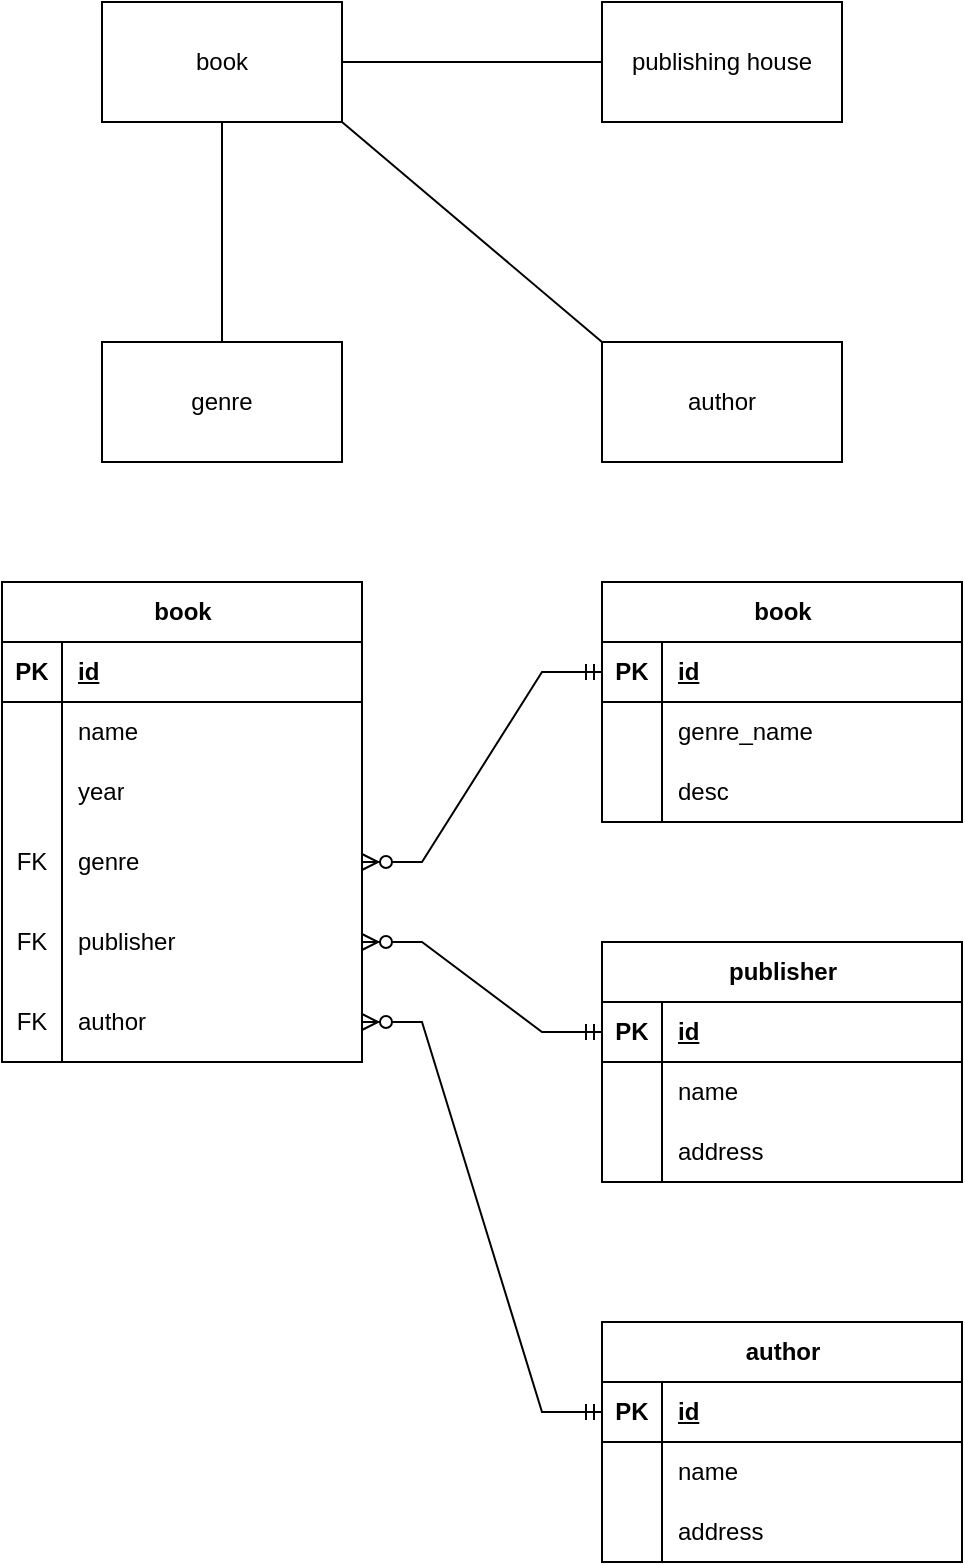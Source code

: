 <mxfile version="24.8.4">
  <diagram name="Sivu-1" id="GGCeGaqv52hBvLQqrT3V">
    <mxGraphModel dx="1050" dy="603" grid="1" gridSize="10" guides="1" tooltips="1" connect="1" arrows="1" fold="1" page="1" pageScale="1" pageWidth="827" pageHeight="1169" math="0" shadow="0">
      <root>
        <mxCell id="0" />
        <mxCell id="1" parent="0" />
        <mxCell id="o5dWtSNxVcVK2TKBiSqD-2" value="author" style="rounded=0;whiteSpace=wrap;html=1;" parent="1" vertex="1">
          <mxGeometry x="320" y="240" width="120" height="60" as="geometry" />
        </mxCell>
        <mxCell id="o5dWtSNxVcVK2TKBiSqD-3" value="genre" style="rounded=0;whiteSpace=wrap;html=1;" parent="1" vertex="1">
          <mxGeometry x="70" y="240" width="120" height="60" as="geometry" />
        </mxCell>
        <mxCell id="o5dWtSNxVcVK2TKBiSqD-4" value="publishing house" style="rounded=0;whiteSpace=wrap;html=1;" parent="1" vertex="1">
          <mxGeometry x="320" y="70" width="120" height="60" as="geometry" />
        </mxCell>
        <mxCell id="o5dWtSNxVcVK2TKBiSqD-6" value="book" style="rounded=0;whiteSpace=wrap;html=1;" parent="1" vertex="1">
          <mxGeometry x="70" y="70" width="120" height="60" as="geometry" />
        </mxCell>
        <mxCell id="o5dWtSNxVcVK2TKBiSqD-8" value="" style="endArrow=none;html=1;rounded=0;entryX=0;entryY=0.5;entryDx=0;entryDy=0;exitX=1;exitY=0.5;exitDx=0;exitDy=0;" parent="1" source="o5dWtSNxVcVK2TKBiSqD-6" target="o5dWtSNxVcVK2TKBiSqD-4" edge="1">
          <mxGeometry width="50" height="50" relative="1" as="geometry">
            <mxPoint x="190" y="110" as="sourcePoint" />
            <mxPoint x="240" y="60" as="targetPoint" />
          </mxGeometry>
        </mxCell>
        <mxCell id="o5dWtSNxVcVK2TKBiSqD-9" value="" style="endArrow=none;html=1;rounded=0;entryX=0.5;entryY=1;entryDx=0;entryDy=0;exitX=0.5;exitY=0;exitDx=0;exitDy=0;" parent="1" source="o5dWtSNxVcVK2TKBiSqD-3" target="o5dWtSNxVcVK2TKBiSqD-6" edge="1">
          <mxGeometry width="50" height="50" relative="1" as="geometry">
            <mxPoint x="220" y="320" as="sourcePoint" />
            <mxPoint x="270" y="270" as="targetPoint" />
          </mxGeometry>
        </mxCell>
        <mxCell id="o5dWtSNxVcVK2TKBiSqD-10" value="" style="endArrow=none;html=1;rounded=0;exitX=1;exitY=1;exitDx=0;exitDy=0;entryX=0;entryY=0;entryDx=0;entryDy=0;" parent="1" source="o5dWtSNxVcVK2TKBiSqD-6" target="o5dWtSNxVcVK2TKBiSqD-2" edge="1">
          <mxGeometry width="50" height="50" relative="1" as="geometry">
            <mxPoint x="200" y="190" as="sourcePoint" />
            <mxPoint x="250" y="140" as="targetPoint" />
          </mxGeometry>
        </mxCell>
        <mxCell id="o5dWtSNxVcVK2TKBiSqD-11" value="book" style="shape=table;startSize=30;container=1;collapsible=1;childLayout=tableLayout;fixedRows=1;rowLines=0;fontStyle=1;align=center;resizeLast=1;html=1;" parent="1" vertex="1">
          <mxGeometry x="20" y="360" width="180" height="240" as="geometry" />
        </mxCell>
        <mxCell id="o5dWtSNxVcVK2TKBiSqD-12" value="" style="shape=tableRow;horizontal=0;startSize=0;swimlaneHead=0;swimlaneBody=0;fillColor=none;collapsible=0;dropTarget=0;points=[[0,0.5],[1,0.5]];portConstraint=eastwest;top=0;left=0;right=0;bottom=1;" parent="o5dWtSNxVcVK2TKBiSqD-11" vertex="1">
          <mxGeometry y="30" width="180" height="30" as="geometry" />
        </mxCell>
        <mxCell id="o5dWtSNxVcVK2TKBiSqD-13" value="PK" style="shape=partialRectangle;connectable=0;fillColor=none;top=0;left=0;bottom=0;right=0;fontStyle=1;overflow=hidden;whiteSpace=wrap;html=1;" parent="o5dWtSNxVcVK2TKBiSqD-12" vertex="1">
          <mxGeometry width="30" height="30" as="geometry">
            <mxRectangle width="30" height="30" as="alternateBounds" />
          </mxGeometry>
        </mxCell>
        <mxCell id="o5dWtSNxVcVK2TKBiSqD-14" value="id" style="shape=partialRectangle;connectable=0;fillColor=none;top=0;left=0;bottom=0;right=0;align=left;spacingLeft=6;fontStyle=5;overflow=hidden;whiteSpace=wrap;html=1;" parent="o5dWtSNxVcVK2TKBiSqD-12" vertex="1">
          <mxGeometry x="30" width="150" height="30" as="geometry">
            <mxRectangle width="150" height="30" as="alternateBounds" />
          </mxGeometry>
        </mxCell>
        <mxCell id="o5dWtSNxVcVK2TKBiSqD-15" value="" style="shape=tableRow;horizontal=0;startSize=0;swimlaneHead=0;swimlaneBody=0;fillColor=none;collapsible=0;dropTarget=0;points=[[0,0.5],[1,0.5]];portConstraint=eastwest;top=0;left=0;right=0;bottom=0;" parent="o5dWtSNxVcVK2TKBiSqD-11" vertex="1">
          <mxGeometry y="60" width="180" height="30" as="geometry" />
        </mxCell>
        <mxCell id="o5dWtSNxVcVK2TKBiSqD-16" value="" style="shape=partialRectangle;connectable=0;fillColor=none;top=0;left=0;bottom=0;right=0;editable=1;overflow=hidden;whiteSpace=wrap;html=1;" parent="o5dWtSNxVcVK2TKBiSqD-15" vertex="1">
          <mxGeometry width="30" height="30" as="geometry">
            <mxRectangle width="30" height="30" as="alternateBounds" />
          </mxGeometry>
        </mxCell>
        <mxCell id="o5dWtSNxVcVK2TKBiSqD-17" value="name" style="shape=partialRectangle;connectable=0;fillColor=none;top=0;left=0;bottom=0;right=0;align=left;spacingLeft=6;overflow=hidden;whiteSpace=wrap;html=1;" parent="o5dWtSNxVcVK2TKBiSqD-15" vertex="1">
          <mxGeometry x="30" width="150" height="30" as="geometry">
            <mxRectangle width="150" height="30" as="alternateBounds" />
          </mxGeometry>
        </mxCell>
        <mxCell id="o5dWtSNxVcVK2TKBiSqD-18" value="" style="shape=tableRow;horizontal=0;startSize=0;swimlaneHead=0;swimlaneBody=0;fillColor=none;collapsible=0;dropTarget=0;points=[[0,0.5],[1,0.5]];portConstraint=eastwest;top=0;left=0;right=0;bottom=0;" parent="o5dWtSNxVcVK2TKBiSqD-11" vertex="1">
          <mxGeometry y="90" width="180" height="30" as="geometry" />
        </mxCell>
        <mxCell id="o5dWtSNxVcVK2TKBiSqD-19" value="" style="shape=partialRectangle;connectable=0;fillColor=none;top=0;left=0;bottom=0;right=0;editable=1;overflow=hidden;whiteSpace=wrap;html=1;" parent="o5dWtSNxVcVK2TKBiSqD-18" vertex="1">
          <mxGeometry width="30" height="30" as="geometry">
            <mxRectangle width="30" height="30" as="alternateBounds" />
          </mxGeometry>
        </mxCell>
        <mxCell id="o5dWtSNxVcVK2TKBiSqD-20" value="year" style="shape=partialRectangle;connectable=0;fillColor=none;top=0;left=0;bottom=0;right=0;align=left;spacingLeft=6;overflow=hidden;whiteSpace=wrap;html=1;" parent="o5dWtSNxVcVK2TKBiSqD-18" vertex="1">
          <mxGeometry x="30" width="150" height="30" as="geometry">
            <mxRectangle width="150" height="30" as="alternateBounds" />
          </mxGeometry>
        </mxCell>
        <mxCell id="o5dWtSNxVcVK2TKBiSqD-51" value="" style="shape=tableRow;horizontal=0;startSize=0;swimlaneHead=0;swimlaneBody=0;fillColor=none;collapsible=0;dropTarget=0;points=[[0,0.5],[1,0.5]];portConstraint=eastwest;top=0;left=0;right=0;bottom=0;" parent="o5dWtSNxVcVK2TKBiSqD-11" vertex="1">
          <mxGeometry y="120" width="180" height="40" as="geometry" />
        </mxCell>
        <mxCell id="o5dWtSNxVcVK2TKBiSqD-52" value="FK" style="shape=partialRectangle;connectable=0;fillColor=none;top=0;left=0;bottom=0;right=0;editable=1;overflow=hidden;whiteSpace=wrap;html=1;" parent="o5dWtSNxVcVK2TKBiSqD-51" vertex="1">
          <mxGeometry width="30" height="40" as="geometry">
            <mxRectangle width="30" height="40" as="alternateBounds" />
          </mxGeometry>
        </mxCell>
        <mxCell id="o5dWtSNxVcVK2TKBiSqD-53" value="genre" style="shape=partialRectangle;connectable=0;fillColor=none;top=0;left=0;bottom=0;right=0;align=left;spacingLeft=6;overflow=hidden;whiteSpace=wrap;html=1;" parent="o5dWtSNxVcVK2TKBiSqD-51" vertex="1">
          <mxGeometry x="30" width="150" height="40" as="geometry">
            <mxRectangle width="150" height="40" as="alternateBounds" />
          </mxGeometry>
        </mxCell>
        <mxCell id="o5dWtSNxVcVK2TKBiSqD-67" value="" style="shape=tableRow;horizontal=0;startSize=0;swimlaneHead=0;swimlaneBody=0;fillColor=none;collapsible=0;dropTarget=0;points=[[0,0.5],[1,0.5]];portConstraint=eastwest;top=0;left=0;right=0;bottom=0;" parent="o5dWtSNxVcVK2TKBiSqD-11" vertex="1">
          <mxGeometry y="160" width="180" height="40" as="geometry" />
        </mxCell>
        <mxCell id="o5dWtSNxVcVK2TKBiSqD-68" value="FK" style="shape=partialRectangle;connectable=0;fillColor=none;top=0;left=0;bottom=0;right=0;editable=1;overflow=hidden;whiteSpace=wrap;html=1;" parent="o5dWtSNxVcVK2TKBiSqD-67" vertex="1">
          <mxGeometry width="30" height="40" as="geometry">
            <mxRectangle width="30" height="40" as="alternateBounds" />
          </mxGeometry>
        </mxCell>
        <mxCell id="o5dWtSNxVcVK2TKBiSqD-69" value="publisher" style="shape=partialRectangle;connectable=0;fillColor=none;top=0;left=0;bottom=0;right=0;align=left;spacingLeft=6;overflow=hidden;whiteSpace=wrap;html=1;" parent="o5dWtSNxVcVK2TKBiSqD-67" vertex="1">
          <mxGeometry x="30" width="150" height="40" as="geometry">
            <mxRectangle width="150" height="40" as="alternateBounds" />
          </mxGeometry>
        </mxCell>
        <mxCell id="o5dWtSNxVcVK2TKBiSqD-21" value="" style="shape=tableRow;horizontal=0;startSize=0;swimlaneHead=0;swimlaneBody=0;fillColor=none;collapsible=0;dropTarget=0;points=[[0,0.5],[1,0.5]];portConstraint=eastwest;top=0;left=0;right=0;bottom=0;" parent="o5dWtSNxVcVK2TKBiSqD-11" vertex="1">
          <mxGeometry y="200" width="180" height="40" as="geometry" />
        </mxCell>
        <mxCell id="o5dWtSNxVcVK2TKBiSqD-22" value="FK" style="shape=partialRectangle;connectable=0;fillColor=none;top=0;left=0;bottom=0;right=0;editable=1;overflow=hidden;whiteSpace=wrap;html=1;" parent="o5dWtSNxVcVK2TKBiSqD-21" vertex="1">
          <mxGeometry width="30" height="40" as="geometry">
            <mxRectangle width="30" height="40" as="alternateBounds" />
          </mxGeometry>
        </mxCell>
        <mxCell id="o5dWtSNxVcVK2TKBiSqD-23" value="author" style="shape=partialRectangle;connectable=0;fillColor=none;top=0;left=0;bottom=0;right=0;align=left;spacingLeft=6;overflow=hidden;whiteSpace=wrap;html=1;" parent="o5dWtSNxVcVK2TKBiSqD-21" vertex="1">
          <mxGeometry x="30" width="150" height="40" as="geometry">
            <mxRectangle width="150" height="40" as="alternateBounds" />
          </mxGeometry>
        </mxCell>
        <mxCell id="o5dWtSNxVcVK2TKBiSqD-24" value="book" style="shape=table;startSize=30;container=1;collapsible=1;childLayout=tableLayout;fixedRows=1;rowLines=0;fontStyle=1;align=center;resizeLast=1;html=1;" parent="1" vertex="1">
          <mxGeometry x="320" y="360" width="180" height="120" as="geometry" />
        </mxCell>
        <mxCell id="o5dWtSNxVcVK2TKBiSqD-25" value="" style="shape=tableRow;horizontal=0;startSize=0;swimlaneHead=0;swimlaneBody=0;fillColor=none;collapsible=0;dropTarget=0;points=[[0,0.5],[1,0.5]];portConstraint=eastwest;top=0;left=0;right=0;bottom=1;" parent="o5dWtSNxVcVK2TKBiSqD-24" vertex="1">
          <mxGeometry y="30" width="180" height="30" as="geometry" />
        </mxCell>
        <mxCell id="o5dWtSNxVcVK2TKBiSqD-26" value="PK" style="shape=partialRectangle;connectable=0;fillColor=none;top=0;left=0;bottom=0;right=0;fontStyle=1;overflow=hidden;whiteSpace=wrap;html=1;" parent="o5dWtSNxVcVK2TKBiSqD-25" vertex="1">
          <mxGeometry width="30" height="30" as="geometry">
            <mxRectangle width="30" height="30" as="alternateBounds" />
          </mxGeometry>
        </mxCell>
        <mxCell id="o5dWtSNxVcVK2TKBiSqD-27" value="id" style="shape=partialRectangle;connectable=0;fillColor=none;top=0;left=0;bottom=0;right=0;align=left;spacingLeft=6;fontStyle=5;overflow=hidden;whiteSpace=wrap;html=1;" parent="o5dWtSNxVcVK2TKBiSqD-25" vertex="1">
          <mxGeometry x="30" width="150" height="30" as="geometry">
            <mxRectangle width="150" height="30" as="alternateBounds" />
          </mxGeometry>
        </mxCell>
        <mxCell id="o5dWtSNxVcVK2TKBiSqD-28" value="" style="shape=tableRow;horizontal=0;startSize=0;swimlaneHead=0;swimlaneBody=0;fillColor=none;collapsible=0;dropTarget=0;points=[[0,0.5],[1,0.5]];portConstraint=eastwest;top=0;left=0;right=0;bottom=0;" parent="o5dWtSNxVcVK2TKBiSqD-24" vertex="1">
          <mxGeometry y="60" width="180" height="30" as="geometry" />
        </mxCell>
        <mxCell id="o5dWtSNxVcVK2TKBiSqD-29" value="" style="shape=partialRectangle;connectable=0;fillColor=none;top=0;left=0;bottom=0;right=0;editable=1;overflow=hidden;whiteSpace=wrap;html=1;" parent="o5dWtSNxVcVK2TKBiSqD-28" vertex="1">
          <mxGeometry width="30" height="30" as="geometry">
            <mxRectangle width="30" height="30" as="alternateBounds" />
          </mxGeometry>
        </mxCell>
        <mxCell id="o5dWtSNxVcVK2TKBiSqD-30" value="genre_name" style="shape=partialRectangle;connectable=0;fillColor=none;top=0;left=0;bottom=0;right=0;align=left;spacingLeft=6;overflow=hidden;whiteSpace=wrap;html=1;" parent="o5dWtSNxVcVK2TKBiSqD-28" vertex="1">
          <mxGeometry x="30" width="150" height="30" as="geometry">
            <mxRectangle width="150" height="30" as="alternateBounds" />
          </mxGeometry>
        </mxCell>
        <mxCell id="o5dWtSNxVcVK2TKBiSqD-34" value="" style="shape=tableRow;horizontal=0;startSize=0;swimlaneHead=0;swimlaneBody=0;fillColor=none;collapsible=0;dropTarget=0;points=[[0,0.5],[1,0.5]];portConstraint=eastwest;top=0;left=0;right=0;bottom=0;" parent="o5dWtSNxVcVK2TKBiSqD-24" vertex="1">
          <mxGeometry y="90" width="180" height="30" as="geometry" />
        </mxCell>
        <mxCell id="o5dWtSNxVcVK2TKBiSqD-35" value="" style="shape=partialRectangle;connectable=0;fillColor=none;top=0;left=0;bottom=0;right=0;editable=1;overflow=hidden;whiteSpace=wrap;html=1;" parent="o5dWtSNxVcVK2TKBiSqD-34" vertex="1">
          <mxGeometry width="30" height="30" as="geometry">
            <mxRectangle width="30" height="30" as="alternateBounds" />
          </mxGeometry>
        </mxCell>
        <mxCell id="o5dWtSNxVcVK2TKBiSqD-36" value="desc" style="shape=partialRectangle;connectable=0;fillColor=none;top=0;left=0;bottom=0;right=0;align=left;spacingLeft=6;overflow=hidden;whiteSpace=wrap;html=1;" parent="o5dWtSNxVcVK2TKBiSqD-34" vertex="1">
          <mxGeometry x="30" width="150" height="30" as="geometry">
            <mxRectangle width="150" height="30" as="alternateBounds" />
          </mxGeometry>
        </mxCell>
        <mxCell id="o5dWtSNxVcVK2TKBiSqD-37" value="" style="edgeStyle=entityRelationEdgeStyle;fontSize=12;html=1;endArrow=ERzeroToMany;startArrow=ERmandOne;rounded=0;exitX=0;exitY=0.5;exitDx=0;exitDy=0;entryX=1;entryY=0.5;entryDx=0;entryDy=0;" parent="1" source="o5dWtSNxVcVK2TKBiSqD-25" target="o5dWtSNxVcVK2TKBiSqD-51" edge="1">
          <mxGeometry width="100" height="100" relative="1" as="geometry">
            <mxPoint x="320" y="360" as="sourcePoint" />
            <mxPoint x="200.0" y="495" as="targetPoint" />
            <Array as="points">
              <mxPoint x="290" y="445" />
            </Array>
          </mxGeometry>
        </mxCell>
        <mxCell id="o5dWtSNxVcVK2TKBiSqD-38" value="publisher" style="shape=table;startSize=30;container=1;collapsible=1;childLayout=tableLayout;fixedRows=1;rowLines=0;fontStyle=1;align=center;resizeLast=1;html=1;" parent="1" vertex="1">
          <mxGeometry x="320" y="540" width="180" height="120" as="geometry" />
        </mxCell>
        <mxCell id="o5dWtSNxVcVK2TKBiSqD-39" value="" style="shape=tableRow;horizontal=0;startSize=0;swimlaneHead=0;swimlaneBody=0;fillColor=none;collapsible=0;dropTarget=0;points=[[0,0.5],[1,0.5]];portConstraint=eastwest;top=0;left=0;right=0;bottom=1;" parent="o5dWtSNxVcVK2TKBiSqD-38" vertex="1">
          <mxGeometry y="30" width="180" height="30" as="geometry" />
        </mxCell>
        <mxCell id="o5dWtSNxVcVK2TKBiSqD-40" value="PK" style="shape=partialRectangle;connectable=0;fillColor=none;top=0;left=0;bottom=0;right=0;fontStyle=1;overflow=hidden;whiteSpace=wrap;html=1;" parent="o5dWtSNxVcVK2TKBiSqD-39" vertex="1">
          <mxGeometry width="30" height="30" as="geometry">
            <mxRectangle width="30" height="30" as="alternateBounds" />
          </mxGeometry>
        </mxCell>
        <mxCell id="o5dWtSNxVcVK2TKBiSqD-41" value="id" style="shape=partialRectangle;connectable=0;fillColor=none;top=0;left=0;bottom=0;right=0;align=left;spacingLeft=6;fontStyle=5;overflow=hidden;whiteSpace=wrap;html=1;" parent="o5dWtSNxVcVK2TKBiSqD-39" vertex="1">
          <mxGeometry x="30" width="150" height="30" as="geometry">
            <mxRectangle width="150" height="30" as="alternateBounds" />
          </mxGeometry>
        </mxCell>
        <mxCell id="o5dWtSNxVcVK2TKBiSqD-42" value="" style="shape=tableRow;horizontal=0;startSize=0;swimlaneHead=0;swimlaneBody=0;fillColor=none;collapsible=0;dropTarget=0;points=[[0,0.5],[1,0.5]];portConstraint=eastwest;top=0;left=0;right=0;bottom=0;" parent="o5dWtSNxVcVK2TKBiSqD-38" vertex="1">
          <mxGeometry y="60" width="180" height="30" as="geometry" />
        </mxCell>
        <mxCell id="o5dWtSNxVcVK2TKBiSqD-43" value="" style="shape=partialRectangle;connectable=0;fillColor=none;top=0;left=0;bottom=0;right=0;editable=1;overflow=hidden;whiteSpace=wrap;html=1;" parent="o5dWtSNxVcVK2TKBiSqD-42" vertex="1">
          <mxGeometry width="30" height="30" as="geometry">
            <mxRectangle width="30" height="30" as="alternateBounds" />
          </mxGeometry>
        </mxCell>
        <mxCell id="o5dWtSNxVcVK2TKBiSqD-44" value="name" style="shape=partialRectangle;connectable=0;fillColor=none;top=0;left=0;bottom=0;right=0;align=left;spacingLeft=6;overflow=hidden;whiteSpace=wrap;html=1;" parent="o5dWtSNxVcVK2TKBiSqD-42" vertex="1">
          <mxGeometry x="30" width="150" height="30" as="geometry">
            <mxRectangle width="150" height="30" as="alternateBounds" />
          </mxGeometry>
        </mxCell>
        <mxCell id="o5dWtSNxVcVK2TKBiSqD-45" value="" style="shape=tableRow;horizontal=0;startSize=0;swimlaneHead=0;swimlaneBody=0;fillColor=none;collapsible=0;dropTarget=0;points=[[0,0.5],[1,0.5]];portConstraint=eastwest;top=0;left=0;right=0;bottom=0;" parent="o5dWtSNxVcVK2TKBiSqD-38" vertex="1">
          <mxGeometry y="90" width="180" height="30" as="geometry" />
        </mxCell>
        <mxCell id="o5dWtSNxVcVK2TKBiSqD-46" value="" style="shape=partialRectangle;connectable=0;fillColor=none;top=0;left=0;bottom=0;right=0;editable=1;overflow=hidden;whiteSpace=wrap;html=1;" parent="o5dWtSNxVcVK2TKBiSqD-45" vertex="1">
          <mxGeometry width="30" height="30" as="geometry">
            <mxRectangle width="30" height="30" as="alternateBounds" />
          </mxGeometry>
        </mxCell>
        <mxCell id="o5dWtSNxVcVK2TKBiSqD-47" value="address" style="shape=partialRectangle;connectable=0;fillColor=none;top=0;left=0;bottom=0;right=0;align=left;spacingLeft=6;overflow=hidden;whiteSpace=wrap;html=1;" parent="o5dWtSNxVcVK2TKBiSqD-45" vertex="1">
          <mxGeometry x="30" width="150" height="30" as="geometry">
            <mxRectangle width="150" height="30" as="alternateBounds" />
          </mxGeometry>
        </mxCell>
        <mxCell id="o5dWtSNxVcVK2TKBiSqD-65" value="" style="edgeStyle=entityRelationEdgeStyle;fontSize=12;html=1;endArrow=ERzeroToMany;startArrow=ERmandOne;rounded=0;exitX=0;exitY=0.5;exitDx=0;exitDy=0;entryX=1;entryY=0.5;entryDx=0;entryDy=0;" parent="1" source="o5dWtSNxVcVK2TKBiSqD-39" target="o5dWtSNxVcVK2TKBiSqD-67" edge="1">
          <mxGeometry width="100" height="100" relative="1" as="geometry">
            <mxPoint x="320" y="585" as="sourcePoint" />
            <mxPoint x="200" y="540" as="targetPoint" />
            <Array as="points">
              <mxPoint x="300" y="455" />
              <mxPoint x="200" y="540" />
            </Array>
          </mxGeometry>
        </mxCell>
        <mxCell id="o5dWtSNxVcVK2TKBiSqD-55" value="author" style="shape=table;startSize=30;container=1;collapsible=1;childLayout=tableLayout;fixedRows=1;rowLines=0;fontStyle=1;align=center;resizeLast=1;html=1;" parent="1" vertex="1">
          <mxGeometry x="320" y="730" width="180" height="120" as="geometry" />
        </mxCell>
        <mxCell id="o5dWtSNxVcVK2TKBiSqD-56" value="" style="shape=tableRow;horizontal=0;startSize=0;swimlaneHead=0;swimlaneBody=0;fillColor=none;collapsible=0;dropTarget=0;points=[[0,0.5],[1,0.5]];portConstraint=eastwest;top=0;left=0;right=0;bottom=1;" parent="o5dWtSNxVcVK2TKBiSqD-55" vertex="1">
          <mxGeometry y="30" width="180" height="30" as="geometry" />
        </mxCell>
        <mxCell id="o5dWtSNxVcVK2TKBiSqD-57" value="PK" style="shape=partialRectangle;connectable=0;fillColor=none;top=0;left=0;bottom=0;right=0;fontStyle=1;overflow=hidden;whiteSpace=wrap;html=1;" parent="o5dWtSNxVcVK2TKBiSqD-56" vertex="1">
          <mxGeometry width="30" height="30" as="geometry">
            <mxRectangle width="30" height="30" as="alternateBounds" />
          </mxGeometry>
        </mxCell>
        <mxCell id="o5dWtSNxVcVK2TKBiSqD-58" value="id" style="shape=partialRectangle;connectable=0;fillColor=none;top=0;left=0;bottom=0;right=0;align=left;spacingLeft=6;fontStyle=5;overflow=hidden;whiteSpace=wrap;html=1;" parent="o5dWtSNxVcVK2TKBiSqD-56" vertex="1">
          <mxGeometry x="30" width="150" height="30" as="geometry">
            <mxRectangle width="150" height="30" as="alternateBounds" />
          </mxGeometry>
        </mxCell>
        <mxCell id="o5dWtSNxVcVK2TKBiSqD-59" value="" style="shape=tableRow;horizontal=0;startSize=0;swimlaneHead=0;swimlaneBody=0;fillColor=none;collapsible=0;dropTarget=0;points=[[0,0.5],[1,0.5]];portConstraint=eastwest;top=0;left=0;right=0;bottom=0;" parent="o5dWtSNxVcVK2TKBiSqD-55" vertex="1">
          <mxGeometry y="60" width="180" height="30" as="geometry" />
        </mxCell>
        <mxCell id="o5dWtSNxVcVK2TKBiSqD-60" value="" style="shape=partialRectangle;connectable=0;fillColor=none;top=0;left=0;bottom=0;right=0;editable=1;overflow=hidden;whiteSpace=wrap;html=1;" parent="o5dWtSNxVcVK2TKBiSqD-59" vertex="1">
          <mxGeometry width="30" height="30" as="geometry">
            <mxRectangle width="30" height="30" as="alternateBounds" />
          </mxGeometry>
        </mxCell>
        <mxCell id="o5dWtSNxVcVK2TKBiSqD-61" value="name" style="shape=partialRectangle;connectable=0;fillColor=none;top=0;left=0;bottom=0;right=0;align=left;spacingLeft=6;overflow=hidden;whiteSpace=wrap;html=1;" parent="o5dWtSNxVcVK2TKBiSqD-59" vertex="1">
          <mxGeometry x="30" width="150" height="30" as="geometry">
            <mxRectangle width="150" height="30" as="alternateBounds" />
          </mxGeometry>
        </mxCell>
        <mxCell id="o5dWtSNxVcVK2TKBiSqD-62" value="" style="shape=tableRow;horizontal=0;startSize=0;swimlaneHead=0;swimlaneBody=0;fillColor=none;collapsible=0;dropTarget=0;points=[[0,0.5],[1,0.5]];portConstraint=eastwest;top=0;left=0;right=0;bottom=0;" parent="o5dWtSNxVcVK2TKBiSqD-55" vertex="1">
          <mxGeometry y="90" width="180" height="30" as="geometry" />
        </mxCell>
        <mxCell id="o5dWtSNxVcVK2TKBiSqD-63" value="" style="shape=partialRectangle;connectable=0;fillColor=none;top=0;left=0;bottom=0;right=0;editable=1;overflow=hidden;whiteSpace=wrap;html=1;" parent="o5dWtSNxVcVK2TKBiSqD-62" vertex="1">
          <mxGeometry width="30" height="30" as="geometry">
            <mxRectangle width="30" height="30" as="alternateBounds" />
          </mxGeometry>
        </mxCell>
        <mxCell id="o5dWtSNxVcVK2TKBiSqD-64" value="address" style="shape=partialRectangle;connectable=0;fillColor=none;top=0;left=0;bottom=0;right=0;align=left;spacingLeft=6;overflow=hidden;whiteSpace=wrap;html=1;" parent="o5dWtSNxVcVK2TKBiSqD-62" vertex="1">
          <mxGeometry x="30" width="150" height="30" as="geometry">
            <mxRectangle width="150" height="30" as="alternateBounds" />
          </mxGeometry>
        </mxCell>
        <mxCell id="o5dWtSNxVcVK2TKBiSqD-66" value="" style="edgeStyle=entityRelationEdgeStyle;fontSize=12;html=1;endArrow=ERzeroToMany;startArrow=ERmandOne;rounded=0;exitX=0;exitY=0.5;exitDx=0;exitDy=0;entryX=1;entryY=0.5;entryDx=0;entryDy=0;" parent="1" source="o5dWtSNxVcVK2TKBiSqD-56" target="o5dWtSNxVcVK2TKBiSqD-21" edge="1">
          <mxGeometry width="100" height="100" relative="1" as="geometry">
            <mxPoint x="330" y="595" as="sourcePoint" />
            <mxPoint x="200" y="590" as="targetPoint" />
            <Array as="points">
              <mxPoint x="310" y="465" />
              <mxPoint x="210" y="550" />
            </Array>
          </mxGeometry>
        </mxCell>
      </root>
    </mxGraphModel>
  </diagram>
</mxfile>
